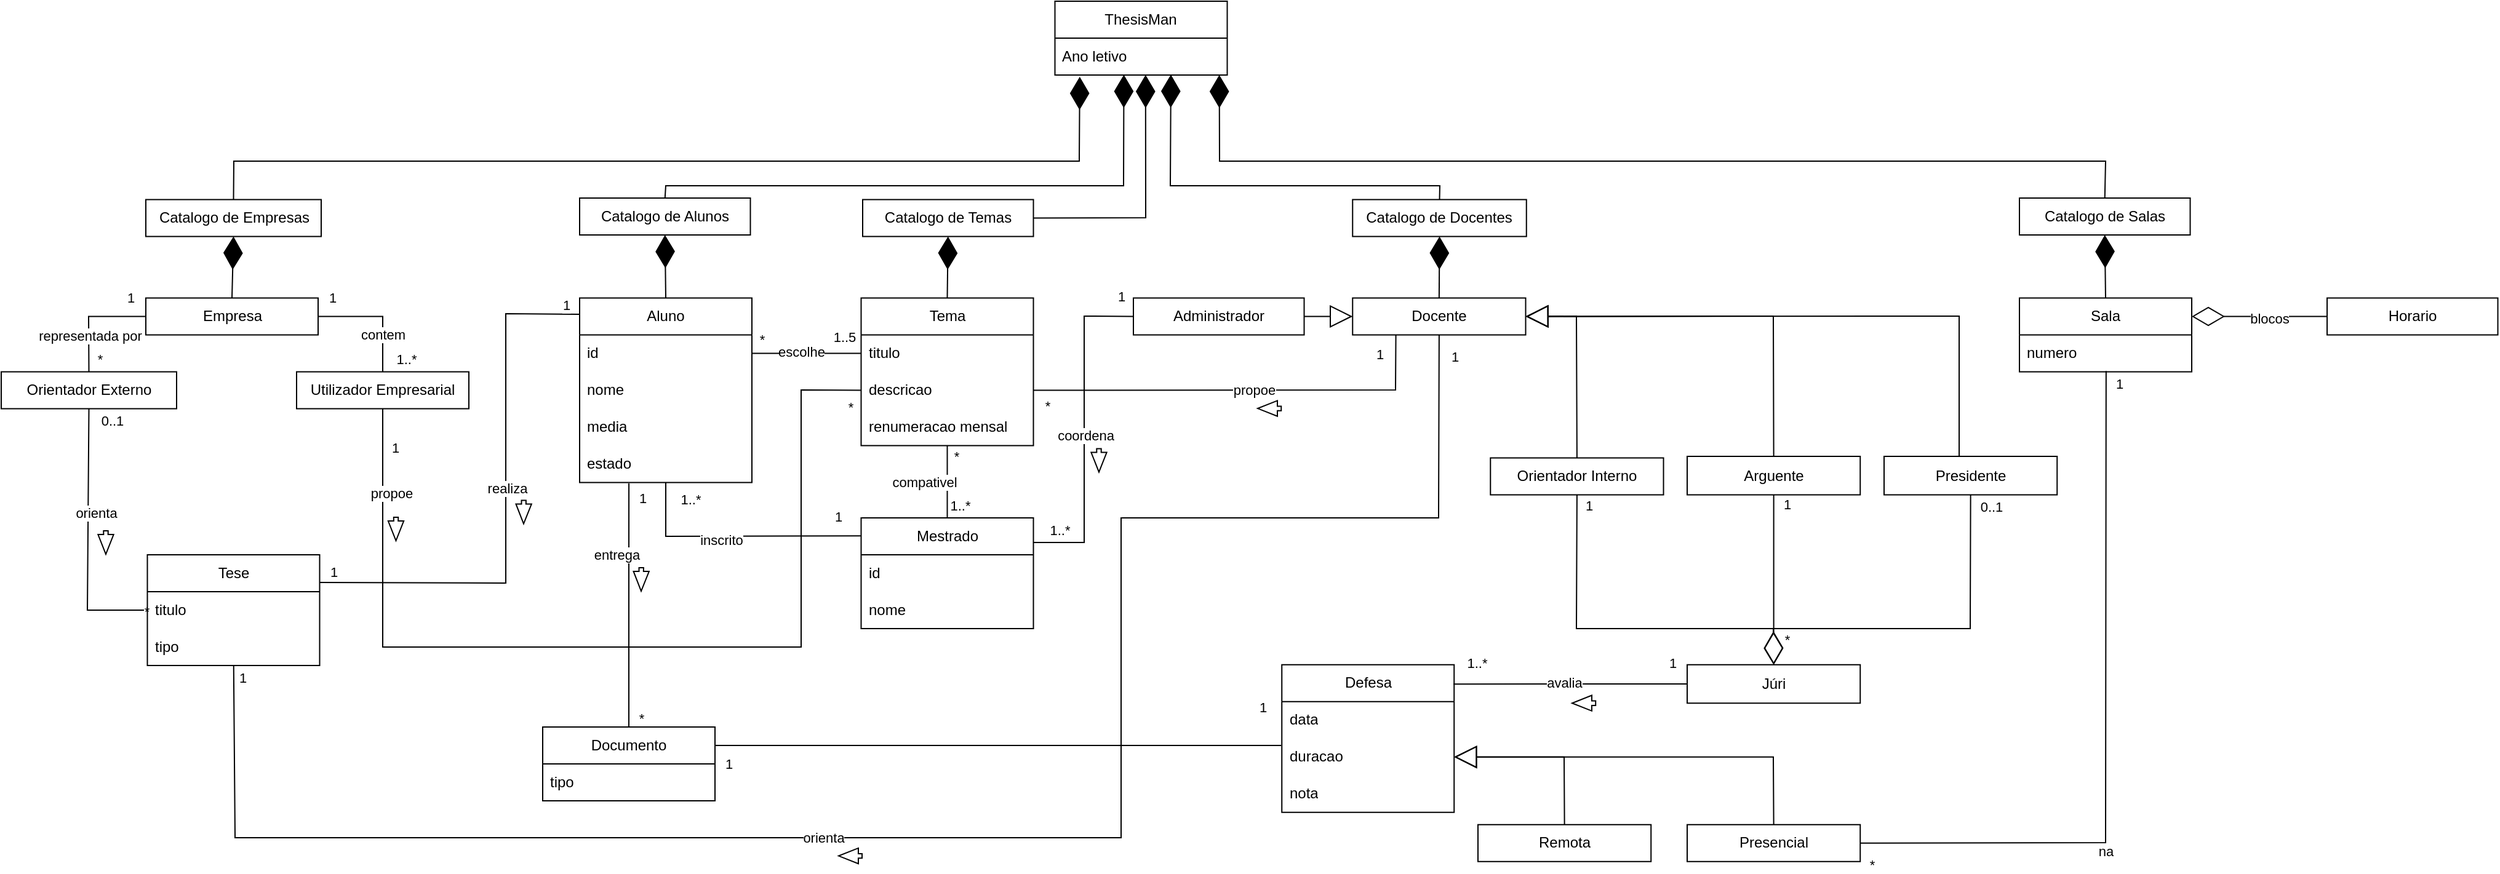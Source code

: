 <mxfile>
    <diagram name="Page-1" id="X4RA0sWJOlGw3QUm6S05">
        <mxGraphModel dx="2004" dy="2226" grid="1" gridSize="10" guides="1" tooltips="1" connect="1" arrows="1" fold="1" page="1" pageScale="1" pageWidth="850" pageHeight="1100" math="0" shadow="0">
            <root>
                <mxCell id="0"/>
                <mxCell id="1" parent="0"/>
                <mxCell id="aRIGUOi0fo8cgqzadP1p-1" value="ThesisMan" style="swimlane;fontStyle=0;childLayout=stackLayout;horizontal=1;startSize=30;horizontalStack=0;resizeParent=1;resizeParentMax=0;resizeLast=0;collapsible=1;marginBottom=0;whiteSpace=wrap;html=1;" parent="1" vertex="1">
                    <mxGeometry x="886.25" y="-1060" width="140" height="60" as="geometry"/>
                </mxCell>
                <mxCell id="aRIGUOi0fo8cgqzadP1p-2" value="Ano letivo" style="text;strokeColor=none;fillColor=none;align=left;verticalAlign=middle;spacingLeft=4;spacingRight=4;overflow=hidden;points=[[0,0.5],[1,0.5]];portConstraint=eastwest;rotatable=0;whiteSpace=wrap;html=1;" parent="aRIGUOi0fo8cgqzadP1p-1" vertex="1">
                    <mxGeometry y="30" width="140" height="30" as="geometry"/>
                </mxCell>
                <mxCell id="aRIGUOi0fo8cgqzadP1p-5" value="Administrador" style="rounded=0;whiteSpace=wrap;html=1;" parent="1" vertex="1">
                    <mxGeometry x="950" y="-818.75" width="138.75" height="30" as="geometry"/>
                </mxCell>
                <mxCell id="aRIGUOi0fo8cgqzadP1p-11" value="Catalogo de Docentes" style="rounded=0;whiteSpace=wrap;html=1;" parent="1" vertex="1">
                    <mxGeometry x="1128.13" y="-898.75" width="141.25" height="30" as="geometry"/>
                </mxCell>
                <mxCell id="aRIGUOi0fo8cgqzadP1p-12" value="Orientador Interno" style="rounded=0;whiteSpace=wrap;html=1;" parent="1" vertex="1">
                    <mxGeometry x="1240.14" y="-688.75" width="140.62" height="30" as="geometry"/>
                </mxCell>
                <mxCell id="aRIGUOi0fo8cgqzadP1p-13" value="Arguente" style="whiteSpace=wrap;html=1;" parent="1" vertex="1">
                    <mxGeometry x="1400" y="-690" width="140.62" height="31.25" as="geometry"/>
                </mxCell>
                <mxCell id="aRIGUOi0fo8cgqzadP1p-15" value="Catalogo de Empresas" style="whiteSpace=wrap;html=1;" parent="1" vertex="1">
                    <mxGeometry x="147.5" y="-898.75" width="142.5" height="30" as="geometry"/>
                </mxCell>
                <mxCell id="aRIGUOi0fo8cgqzadP1p-16" value="Docente" style="rounded=0;whiteSpace=wrap;html=1;" parent="1" vertex="1">
                    <mxGeometry x="1128.13" y="-818.75" width="140.62" height="30" as="geometry"/>
                </mxCell>
                <mxCell id="aRIGUOi0fo8cgqzadP1p-19" value="Empresa" style="whiteSpace=wrap;html=1;" parent="1" vertex="1">
                    <mxGeometry x="147.5" y="-818.75" width="140" height="30" as="geometry"/>
                </mxCell>
                <mxCell id="aRIGUOi0fo8cgqzadP1p-20" value="Orientador Externo" style="whiteSpace=wrap;html=1;" parent="1" vertex="1">
                    <mxGeometry x="30" y="-758.75" width="142.5" height="30" as="geometry"/>
                </mxCell>
                <mxCell id="aRIGUOi0fo8cgqzadP1p-21" value="Utilizador Empresarial" style="whiteSpace=wrap;html=1;" parent="1" vertex="1">
                    <mxGeometry x="270" y="-758.75" width="140" height="30" as="geometry"/>
                </mxCell>
                <mxCell id="aRIGUOi0fo8cgqzadP1p-22" value="Catalogo de Alunos" style="whiteSpace=wrap;html=1;" parent="1" vertex="1">
                    <mxGeometry x="500" y="-900" width="138.75" height="30" as="geometry"/>
                </mxCell>
                <mxCell id="aRIGUOi0fo8cgqzadP1p-24" value="Aluno" style="swimlane;fontStyle=0;childLayout=stackLayout;horizontal=1;startSize=30;horizontalStack=0;resizeParent=1;resizeParentMax=0;resizeLast=0;collapsible=1;marginBottom=0;whiteSpace=wrap;html=1;" parent="1" vertex="1">
                    <mxGeometry x="500" y="-818.75" width="140" height="150" as="geometry"/>
                </mxCell>
                <mxCell id="aRIGUOi0fo8cgqzadP1p-25" value="id" style="text;strokeColor=none;fillColor=none;align=left;verticalAlign=middle;spacingLeft=4;spacingRight=4;overflow=hidden;points=[[0,0.5],[1,0.5]];portConstraint=eastwest;rotatable=0;whiteSpace=wrap;html=1;" parent="aRIGUOi0fo8cgqzadP1p-24" vertex="1">
                    <mxGeometry y="30" width="140" height="30" as="geometry"/>
                </mxCell>
                <mxCell id="aRIGUOi0fo8cgqzadP1p-26" value="nome" style="text;strokeColor=none;fillColor=none;align=left;verticalAlign=middle;spacingLeft=4;spacingRight=4;overflow=hidden;points=[[0,0.5],[1,0.5]];portConstraint=eastwest;rotatable=0;whiteSpace=wrap;html=1;" parent="aRIGUOi0fo8cgqzadP1p-24" vertex="1">
                    <mxGeometry y="60" width="140" height="30" as="geometry"/>
                </mxCell>
                <mxCell id="aRIGUOi0fo8cgqzadP1p-27" value="media" style="text;strokeColor=none;fillColor=none;align=left;verticalAlign=middle;spacingLeft=4;spacingRight=4;overflow=hidden;points=[[0,0.5],[1,0.5]];portConstraint=eastwest;rotatable=0;whiteSpace=wrap;html=1;" parent="aRIGUOi0fo8cgqzadP1p-24" vertex="1">
                    <mxGeometry y="90" width="140" height="30" as="geometry"/>
                </mxCell>
                <mxCell id="aRIGUOi0fo8cgqzadP1p-29" value="estado" style="text;strokeColor=none;fillColor=none;align=left;verticalAlign=middle;spacingLeft=4;spacingRight=4;overflow=hidden;points=[[0,0.5],[1,0.5]];portConstraint=eastwest;rotatable=0;whiteSpace=wrap;html=1;" parent="aRIGUOi0fo8cgqzadP1p-24" vertex="1">
                    <mxGeometry y="120" width="140" height="30" as="geometry"/>
                </mxCell>
                <mxCell id="aRIGUOi0fo8cgqzadP1p-31" value="Tema" style="swimlane;fontStyle=0;childLayout=stackLayout;horizontal=1;startSize=30;horizontalStack=0;resizeParent=1;resizeParentMax=0;resizeLast=0;collapsible=1;marginBottom=0;whiteSpace=wrap;html=1;" parent="1" vertex="1">
                    <mxGeometry x="728.75" y="-818.75" width="140" height="120" as="geometry">
                        <mxRectangle x="1150" y="898" width="70" height="30" as="alternateBounds"/>
                    </mxGeometry>
                </mxCell>
                <mxCell id="aRIGUOi0fo8cgqzadP1p-32" value="titulo" style="text;strokeColor=none;fillColor=none;align=left;verticalAlign=middle;spacingLeft=4;spacingRight=4;overflow=hidden;points=[[0,0.5],[1,0.5]];portConstraint=eastwest;rotatable=0;whiteSpace=wrap;html=1;" parent="aRIGUOi0fo8cgqzadP1p-31" vertex="1">
                    <mxGeometry y="30" width="140" height="30" as="geometry"/>
                </mxCell>
                <mxCell id="aRIGUOi0fo8cgqzadP1p-33" value="descricao" style="text;strokeColor=none;fillColor=none;align=left;verticalAlign=middle;spacingLeft=4;spacingRight=4;overflow=hidden;points=[[0,0.5],[1,0.5]];portConstraint=eastwest;rotatable=0;whiteSpace=wrap;html=1;" parent="aRIGUOi0fo8cgqzadP1p-31" vertex="1">
                    <mxGeometry y="60" width="140" height="30" as="geometry"/>
                </mxCell>
                <mxCell id="aRIGUOi0fo8cgqzadP1p-35" value="renumeracao mensal" style="text;strokeColor=none;fillColor=none;align=left;verticalAlign=middle;spacingLeft=4;spacingRight=4;overflow=hidden;points=[[0,0.5],[1,0.5]];portConstraint=eastwest;rotatable=0;whiteSpace=wrap;html=1;" parent="aRIGUOi0fo8cgqzadP1p-31" vertex="1">
                    <mxGeometry y="90" width="140" height="30" as="geometry"/>
                </mxCell>
                <mxCell id="aRIGUOi0fo8cgqzadP1p-41" value="" style="endArrow=none;html=1;rounded=0;entryX=0.5;entryY=1;entryDx=0;entryDy=0;" parent="1" source="6" target="aRIGUOi0fo8cgqzadP1p-16" edge="1">
                    <mxGeometry width="50" height="50" relative="1" as="geometry">
                        <mxPoint x="280" y="-490" as="sourcePoint"/>
                        <mxPoint x="170" y="-730" as="targetPoint"/>
                        <Array as="points">
                            <mxPoint x="220" y="-380"/>
                            <mxPoint x="940" y="-380"/>
                            <mxPoint x="940" y="-640"/>
                            <mxPoint x="1198" y="-640"/>
                        </Array>
                    </mxGeometry>
                </mxCell>
                <mxCell id="5lh8dayub897Pbzogj64-68" value="1" style="edgeLabel;html=1;align=center;verticalAlign=middle;resizable=0;points=[];" parent="aRIGUOi0fo8cgqzadP1p-41" vertex="1" connectable="0">
                    <mxGeometry x="0.956" y="1" relative="1" as="geometry">
                        <mxPoint x="13" y="-16" as="offset"/>
                    </mxGeometry>
                </mxCell>
                <mxCell id="5lh8dayub897Pbzogj64-73" value="orienta" style="edgeLabel;html=1;align=center;verticalAlign=middle;resizable=0;points=[];rotation=0;" parent="aRIGUOi0fo8cgqzadP1p-41" vertex="1" connectable="0">
                    <mxGeometry x="-0.533" relative="1" as="geometry">
                        <mxPoint x="261" as="offset"/>
                    </mxGeometry>
                </mxCell>
                <mxCell id="B5CHCaaCQlfIXyKQ65vj-32" value="1" style="edgeLabel;html=1;align=center;verticalAlign=middle;resizable=0;points=[];" parent="aRIGUOi0fo8cgqzadP1p-41" vertex="1" connectable="0">
                    <mxGeometry x="-0.965" y="2" relative="1" as="geometry">
                        <mxPoint x="5" y="-17" as="offset"/>
                    </mxGeometry>
                </mxCell>
                <mxCell id="aRIGUOi0fo8cgqzadP1p-54" value="" style="endArrow=none;html=1;rounded=0;exitX=0.5;exitY=0;exitDx=0;exitDy=0;entryX=0;entryY=0.5;entryDx=0;entryDy=0;" parent="1" source="aRIGUOi0fo8cgqzadP1p-20" target="aRIGUOi0fo8cgqzadP1p-19" edge="1">
                    <mxGeometry width="50" height="50" relative="1" as="geometry">
                        <mxPoint x="90" y="-768.75" as="sourcePoint"/>
                        <mxPoint x="140" y="-818.75" as="targetPoint"/>
                        <Array as="points">
                            <mxPoint x="101" y="-803.75"/>
                        </Array>
                    </mxGeometry>
                </mxCell>
                <mxCell id="5lh8dayub897Pbzogj64-80" value="representada por" style="edgeLabel;html=1;align=center;verticalAlign=middle;resizable=0;points=[];" parent="aRIGUOi0fo8cgqzadP1p-54" vertex="1" connectable="0">
                    <mxGeometry x="-0.354" y="-1" relative="1" as="geometry">
                        <mxPoint as="offset"/>
                    </mxGeometry>
                </mxCell>
                <mxCell id="5lh8dayub897Pbzogj64-81" value="1" style="edgeLabel;html=1;align=center;verticalAlign=middle;resizable=0;points=[];" parent="aRIGUOi0fo8cgqzadP1p-54" vertex="1" connectable="0">
                    <mxGeometry x="0.721" y="2" relative="1" as="geometry">
                        <mxPoint y="-14" as="offset"/>
                    </mxGeometry>
                </mxCell>
                <mxCell id="5lh8dayub897Pbzogj64-82" value="*" style="edgeLabel;html=1;align=center;verticalAlign=middle;resizable=0;points=[];" parent="aRIGUOi0fo8cgqzadP1p-54" vertex="1" connectable="0">
                    <mxGeometry x="-0.753" y="-1" relative="1" as="geometry">
                        <mxPoint x="8" y="1" as="offset"/>
                    </mxGeometry>
                </mxCell>
                <mxCell id="aRIGUOi0fo8cgqzadP1p-55" value="" style="endArrow=none;html=1;rounded=0;exitX=0.5;exitY=0;exitDx=0;exitDy=0;entryX=1;entryY=0.5;entryDx=0;entryDy=0;" parent="1" source="aRIGUOi0fo8cgqzadP1p-21" target="aRIGUOi0fo8cgqzadP1p-19" edge="1">
                    <mxGeometry width="50" height="50" relative="1" as="geometry">
                        <mxPoint x="320" y="-778.75" as="sourcePoint"/>
                        <mxPoint x="370" y="-828.75" as="targetPoint"/>
                        <Array as="points">
                            <mxPoint x="340" y="-803.75"/>
                        </Array>
                    </mxGeometry>
                </mxCell>
                <mxCell id="B5CHCaaCQlfIXyKQ65vj-8" value="contem" style="edgeLabel;html=1;align=center;verticalAlign=middle;resizable=0;points=[];" parent="aRIGUOi0fo8cgqzadP1p-55" vertex="1" connectable="0">
                    <mxGeometry x="-0.376" relative="1" as="geometry">
                        <mxPoint as="offset"/>
                    </mxGeometry>
                </mxCell>
                <mxCell id="B5CHCaaCQlfIXyKQ65vj-9" value="1" style="edgeLabel;html=1;align=center;verticalAlign=middle;resizable=0;points=[];" parent="aRIGUOi0fo8cgqzadP1p-55" vertex="1" connectable="0">
                    <mxGeometry x="0.769" y="-1" relative="1" as="geometry">
                        <mxPoint y="-15" as="offset"/>
                    </mxGeometry>
                </mxCell>
                <mxCell id="B5CHCaaCQlfIXyKQ65vj-10" value="1..*" style="edgeLabel;html=1;align=center;verticalAlign=middle;resizable=0;points=[];" parent="aRIGUOi0fo8cgqzadP1p-55" vertex="1" connectable="0">
                    <mxGeometry x="-0.815" y="-2" relative="1" as="geometry">
                        <mxPoint x="17" y="-2" as="offset"/>
                    </mxGeometry>
                </mxCell>
                <mxCell id="aRIGUOi0fo8cgqzadP1p-60" value="" style="endArrow=none;html=1;rounded=0;entryX=0.5;entryY=1;entryDx=0;entryDy=0;" parent="1" source="B5CHCaaCQlfIXyKQ65vj-1" target="aRIGUOi0fo8cgqzadP1p-20" edge="1">
                    <mxGeometry width="50" height="50" relative="1" as="geometry">
                        <mxPoint x="-110" y="-510" as="sourcePoint"/>
                        <mxPoint x="-60" y="-560" as="targetPoint"/>
                        <Array as="points">
                            <mxPoint x="100" y="-565"/>
                        </Array>
                    </mxGeometry>
                </mxCell>
                <mxCell id="5lh8dayub897Pbzogj64-77" value="orienta" style="edgeLabel;html=1;align=center;verticalAlign=middle;resizable=0;points=[];rotation=0;" parent="aRIGUOi0fo8cgqzadP1p-60" vertex="1" connectable="0">
                    <mxGeometry x="0.193" y="-1" relative="1" as="geometry">
                        <mxPoint x="5" y="-1" as="offset"/>
                    </mxGeometry>
                </mxCell>
                <mxCell id="5lh8dayub897Pbzogj64-78" value="0..1" style="edgeLabel;html=1;align=center;verticalAlign=middle;resizable=0;points=[];" parent="aRIGUOi0fo8cgqzadP1p-60" vertex="1" connectable="0">
                    <mxGeometry x="0.873" relative="1" as="geometry">
                        <mxPoint x="19" y="-4" as="offset"/>
                    </mxGeometry>
                </mxCell>
                <mxCell id="5lh8dayub897Pbzogj64-79" value="*" style="edgeLabel;html=1;align=center;verticalAlign=middle;resizable=0;points=[];" parent="aRIGUOi0fo8cgqzadP1p-60" vertex="1" connectable="0">
                    <mxGeometry x="-0.909" y="-3" relative="1" as="geometry">
                        <mxPoint x="8" y="4" as="offset"/>
                    </mxGeometry>
                </mxCell>
                <mxCell id="aRIGUOi0fo8cgqzadP1p-62" value="" style="endArrow=none;html=1;rounded=0;exitX=0.5;exitY=0;exitDx=0;exitDy=0;entryX=0.286;entryY=1.021;entryDx=0;entryDy=0;entryPerimeter=0;" parent="1" source="7wL3Tkxk8Tr9FlqyIH4k-1" target="aRIGUOi0fo8cgqzadP1p-29" edge="1">
                    <mxGeometry width="50" height="50" relative="1" as="geometry">
                        <mxPoint x="489.38" y="-462.5" as="sourcePoint"/>
                        <mxPoint x="300" y="-650" as="targetPoint"/>
                        <Array as="points">
                            <mxPoint x="540" y="-600"/>
                        </Array>
                    </mxGeometry>
                </mxCell>
                <mxCell id="5lh8dayub897Pbzogj64-74" value="entrega" style="edgeLabel;html=1;align=center;verticalAlign=middle;resizable=0;points=[];rotation=0;" parent="aRIGUOi0fo8cgqzadP1p-62" vertex="1" connectable="0">
                    <mxGeometry x="-0.247" y="-1" relative="1" as="geometry">
                        <mxPoint x="-11" y="-66" as="offset"/>
                    </mxGeometry>
                </mxCell>
                <mxCell id="5lh8dayub897Pbzogj64-75" value="1" style="edgeLabel;html=1;align=center;verticalAlign=middle;resizable=0;points=[];" parent="aRIGUOi0fo8cgqzadP1p-62" vertex="1" connectable="0">
                    <mxGeometry x="0.943" y="1" relative="1" as="geometry">
                        <mxPoint x="12" y="6" as="offset"/>
                    </mxGeometry>
                </mxCell>
                <mxCell id="5lh8dayub897Pbzogj64-76" value="*" style="edgeLabel;html=1;align=center;verticalAlign=middle;resizable=0;points=[];" parent="aRIGUOi0fo8cgqzadP1p-62" vertex="1" connectable="0">
                    <mxGeometry x="-0.933" relative="1" as="geometry">
                        <mxPoint x="10" y="-1" as="offset"/>
                    </mxGeometry>
                </mxCell>
                <mxCell id="wX2YtLCmFYZKP23IaHDT-2" value="" style="endArrow=none;html=1;rounded=0;entryX=0.25;entryY=1;entryDx=0;entryDy=0;exitX=1;exitY=0.5;exitDx=0;exitDy=0;" parent="1" source="aRIGUOi0fo8cgqzadP1p-33" target="aRIGUOi0fo8cgqzadP1p-16" edge="1">
                    <mxGeometry width="50" height="50" relative="1" as="geometry">
                        <mxPoint x="560" y="-650" as="sourcePoint"/>
                        <mxPoint x="30" y="-810" as="targetPoint"/>
                        <Array as="points">
                            <mxPoint x="1163" y="-744"/>
                        </Array>
                    </mxGeometry>
                </mxCell>
                <mxCell id="5lh8dayub897Pbzogj64-69" value="1" style="edgeLabel;html=1;align=center;verticalAlign=middle;resizable=0;points=[];" parent="wX2YtLCmFYZKP23IaHDT-2" vertex="1" connectable="0">
                    <mxGeometry x="0.776" y="-3" relative="1" as="geometry">
                        <mxPoint x="-16" y="-23" as="offset"/>
                    </mxGeometry>
                </mxCell>
                <mxCell id="5lh8dayub897Pbzogj64-70" value="*" style="edgeLabel;html=1;align=center;verticalAlign=middle;resizable=0;points=[];" parent="wX2YtLCmFYZKP23IaHDT-2" vertex="1" connectable="0">
                    <mxGeometry x="-0.762" y="-2" relative="1" as="geometry">
                        <mxPoint x="-30" y="11" as="offset"/>
                    </mxGeometry>
                </mxCell>
                <mxCell id="5lh8dayub897Pbzogj64-71" value="propoe" style="edgeLabel;html=1;align=center;verticalAlign=middle;resizable=0;points=[];rotation=0;" parent="wX2YtLCmFYZKP23IaHDT-2" vertex="1" connectable="0">
                    <mxGeometry x="0.061" y="2" relative="1" as="geometry">
                        <mxPoint x="-1" y="2" as="offset"/>
                    </mxGeometry>
                </mxCell>
                <mxCell id="wX2YtLCmFYZKP23IaHDT-3" value="" style="endArrow=none;html=1;rounded=0;entryX=0;entryY=0.5;entryDx=0;entryDy=0;exitX=1;exitY=0.5;exitDx=0;exitDy=0;" parent="1" source="aRIGUOi0fo8cgqzadP1p-25" target="aRIGUOi0fo8cgqzadP1p-32" edge="1">
                    <mxGeometry width="50" height="50" relative="1" as="geometry">
                        <mxPoint x="200" y="-480" as="sourcePoint"/>
                        <mxPoint x="-40" y="-530" as="targetPoint"/>
                        <Array as="points"/>
                    </mxGeometry>
                </mxCell>
                <mxCell id="5lh8dayub897Pbzogj64-92" value="escolhe" style="edgeLabel;html=1;align=center;verticalAlign=middle;resizable=0;points=[];" parent="wX2YtLCmFYZKP23IaHDT-3" vertex="1" connectable="0">
                    <mxGeometry x="-0.119" relative="1" as="geometry">
                        <mxPoint x="1" y="-2" as="offset"/>
                    </mxGeometry>
                </mxCell>
                <mxCell id="5lh8dayub897Pbzogj64-93" value="*" style="edgeLabel;html=1;align=center;verticalAlign=middle;resizable=0;points=[];" parent="wX2YtLCmFYZKP23IaHDT-3" vertex="1" connectable="0">
                    <mxGeometry x="-0.916" y="1" relative="1" as="geometry">
                        <mxPoint x="4" y="-11" as="offset"/>
                    </mxGeometry>
                </mxCell>
                <mxCell id="5lh8dayub897Pbzogj64-94" value="1..5" style="edgeLabel;html=1;align=center;verticalAlign=middle;resizable=0;points=[];" parent="wX2YtLCmFYZKP23IaHDT-3" vertex="1" connectable="0">
                    <mxGeometry x="0.841" y="1" relative="1" as="geometry">
                        <mxPoint x="-7" y="-13" as="offset"/>
                    </mxGeometry>
                </mxCell>
                <mxCell id="wX2YtLCmFYZKP23IaHDT-4" value="Catalogo de Salas" style="whiteSpace=wrap;html=1;" parent="1" vertex="1">
                    <mxGeometry x="1670" y="-900" width="138.75" height="30" as="geometry"/>
                </mxCell>
                <mxCell id="wX2YtLCmFYZKP23IaHDT-5" value="Sala" style="swimlane;fontStyle=0;childLayout=stackLayout;horizontal=1;startSize=30;horizontalStack=0;resizeParent=1;resizeParentMax=0;resizeLast=0;collapsible=1;marginBottom=0;whiteSpace=wrap;html=1;" parent="1" vertex="1">
                    <mxGeometry x="1670" y="-818.75" width="140" height="60" as="geometry"/>
                </mxCell>
                <mxCell id="wX2YtLCmFYZKP23IaHDT-7" value="numero" style="text;strokeColor=none;fillColor=none;align=left;verticalAlign=middle;spacingLeft=4;spacingRight=4;overflow=hidden;points=[[0,0.5],[1,0.5]];portConstraint=eastwest;rotatable=0;whiteSpace=wrap;html=1;" parent="wX2YtLCmFYZKP23IaHDT-5" vertex="1">
                    <mxGeometry y="30" width="140" height="30" as="geometry"/>
                </mxCell>
                <mxCell id="5lh8dayub897Pbzogj64-58" value="" style="endArrow=diamondThin;endFill=1;endSize=24;html=1;rounded=0;entryX=0.673;entryY=0.989;entryDx=0;entryDy=0;entryPerimeter=0;exitX=0.5;exitY=0;exitDx=0;exitDy=0;" parent="1" source="aRIGUOi0fo8cgqzadP1p-11" target="aRIGUOi0fo8cgqzadP1p-2" edge="1">
                    <mxGeometry width="160" relative="1" as="geometry">
                        <mxPoint x="670" y="-940" as="sourcePoint"/>
                        <mxPoint x="830" y="-940" as="targetPoint"/>
                        <Array as="points">
                            <mxPoint x="1199" y="-910"/>
                            <mxPoint x="980" y="-910"/>
                        </Array>
                    </mxGeometry>
                </mxCell>
                <mxCell id="5lh8dayub897Pbzogj64-60" value="" style="endArrow=diamondThin;endFill=1;endSize=24;html=1;rounded=0;entryX=0.4;entryY=0.993;entryDx=0;entryDy=0;entryPerimeter=0;exitX=0.5;exitY=0;exitDx=0;exitDy=0;" parent="1" source="aRIGUOi0fo8cgqzadP1p-22" target="aRIGUOi0fo8cgqzadP1p-2" edge="1">
                    <mxGeometry width="160" relative="1" as="geometry">
                        <mxPoint x="1160" y="-910" as="sourcePoint"/>
                        <mxPoint x="960" y="-1000" as="targetPoint"/>
                        <Array as="points">
                            <mxPoint x="570" y="-910"/>
                            <mxPoint x="942" y="-910"/>
                        </Array>
                    </mxGeometry>
                </mxCell>
                <mxCell id="5lh8dayub897Pbzogj64-61" value="" style="endArrow=diamondThin;endFill=1;endSize=24;html=1;rounded=0;exitX=0.5;exitY=0;exitDx=0;exitDy=0;entryX=0.954;entryY=0.995;entryDx=0;entryDy=0;entryPerimeter=0;" parent="1" source="wX2YtLCmFYZKP23IaHDT-4" target="aRIGUOi0fo8cgqzadP1p-2" edge="1">
                    <mxGeometry width="160" relative="1" as="geometry">
                        <mxPoint x="1070" y="-380" as="sourcePoint"/>
                        <mxPoint x="1230" y="-380" as="targetPoint"/>
                        <Array as="points">
                            <mxPoint x="1740" y="-930"/>
                            <mxPoint x="1020" y="-930"/>
                        </Array>
                    </mxGeometry>
                </mxCell>
                <mxCell id="5lh8dayub897Pbzogj64-65" value="" style="endArrow=block;endSize=16;endFill=0;html=1;rounded=0;entryX=1;entryY=0.5;entryDx=0;entryDy=0;exitX=0.5;exitY=0;exitDx=0;exitDy=0;" parent="1" source="aRIGUOi0fo8cgqzadP1p-12" target="aRIGUOi0fo8cgqzadP1p-16" edge="1">
                    <mxGeometry width="160" relative="1" as="geometry">
                        <mxPoint x="679.37" y="-1008.75" as="sourcePoint"/>
                        <mxPoint x="798.37" y="-1048.75" as="targetPoint"/>
                        <Array as="points">
                            <mxPoint x="1310" y="-804"/>
                        </Array>
                    </mxGeometry>
                </mxCell>
                <mxCell id="5lh8dayub897Pbzogj64-66" value="" style="endArrow=block;endSize=16;endFill=0;html=1;rounded=0;exitX=0.5;exitY=0;exitDx=0;exitDy=0;entryX=1;entryY=0.5;entryDx=0;entryDy=0;" parent="1" source="aRIGUOi0fo8cgqzadP1p-13" target="aRIGUOi0fo8cgqzadP1p-16" edge="1">
                    <mxGeometry width="160" relative="1" as="geometry">
                        <mxPoint x="1308.75" y="-827.5" as="sourcePoint"/>
                        <mxPoint x="1270" y="-810" as="targetPoint"/>
                        <Array as="points">
                            <mxPoint x="1470" y="-804"/>
                        </Array>
                    </mxGeometry>
                </mxCell>
                <mxCell id="5lh8dayub897Pbzogj64-67" value="" style="endArrow=block;endSize=16;endFill=0;html=1;rounded=0;exitX=1;exitY=0.5;exitDx=0;exitDy=0;entryX=0;entryY=0.5;entryDx=0;entryDy=0;" parent="1" source="aRIGUOi0fo8cgqzadP1p-5" target="aRIGUOi0fo8cgqzadP1p-16" edge="1">
                    <mxGeometry width="160" relative="1" as="geometry">
                        <mxPoint x="812.51" y="-1028.75" as="sourcePoint"/>
                        <mxPoint x="918.75" y="-1048.75" as="targetPoint"/>
                        <Array as="points"/>
                    </mxGeometry>
                </mxCell>
                <mxCell id="5lh8dayub897Pbzogj64-83" value="" style="endArrow=none;html=1;rounded=0;entryX=0.5;entryY=1;entryDx=0;entryDy=0;exitX=0;exitY=0.5;exitDx=0;exitDy=0;" parent="1" source="aRIGUOi0fo8cgqzadP1p-33" target="aRIGUOi0fo8cgqzadP1p-21" edge="1">
                    <mxGeometry width="50" height="50" relative="1" as="geometry">
                        <mxPoint x="310" y="-530" as="sourcePoint"/>
                        <mxPoint x="360" y="-580" as="targetPoint"/>
                        <Array as="points">
                            <mxPoint x="680" y="-744"/>
                            <mxPoint x="680" y="-535"/>
                            <mxPoint x="340" y="-535"/>
                        </Array>
                    </mxGeometry>
                </mxCell>
                <mxCell id="5lh8dayub897Pbzogj64-84" value="propoe" style="edgeLabel;html=1;align=center;verticalAlign=middle;resizable=0;points=[];rotation=0;" parent="5lh8dayub897Pbzogj64-83" vertex="1" connectable="0">
                    <mxGeometry x="0.501" y="3" relative="1" as="geometry">
                        <mxPoint x="3" y="-128" as="offset"/>
                    </mxGeometry>
                </mxCell>
                <mxCell id="5lh8dayub897Pbzogj64-85" value="1" style="edgeLabel;html=1;align=center;verticalAlign=middle;resizable=0;points=[];" parent="5lh8dayub897Pbzogj64-83" vertex="1" connectable="0">
                    <mxGeometry x="0.865" y="-4" relative="1" as="geometry">
                        <mxPoint x="6" y="-22" as="offset"/>
                    </mxGeometry>
                </mxCell>
                <mxCell id="5lh8dayub897Pbzogj64-86" value="*" style="edgeLabel;html=1;align=center;verticalAlign=middle;resizable=0;points=[];" parent="5lh8dayub897Pbzogj64-83" vertex="1" connectable="0">
                    <mxGeometry x="-0.834" y="-2" relative="1" as="geometry">
                        <mxPoint x="42" y="-3" as="offset"/>
                    </mxGeometry>
                </mxCell>
                <mxCell id="5lh8dayub897Pbzogj64-87" value="" style="endArrow=diamondThin;endFill=1;endSize=24;html=1;rounded=0;exitX=0.5;exitY=0;exitDx=0;exitDy=0;entryX=0.144;entryY=1.046;entryDx=0;entryDy=0;entryPerimeter=0;" parent="1" source="aRIGUOi0fo8cgqzadP1p-15" target="aRIGUOi0fo8cgqzadP1p-2" edge="1">
                    <mxGeometry width="160" relative="1" as="geometry">
                        <mxPoint x="270" y="-1029" as="sourcePoint"/>
                        <mxPoint x="860" y="-1090" as="targetPoint"/>
                        <Array as="points">
                            <mxPoint x="219" y="-930"/>
                            <mxPoint x="906" y="-930"/>
                        </Array>
                    </mxGeometry>
                </mxCell>
                <mxCell id="5lh8dayub897Pbzogj64-88" value="" style="endArrow=diamondThin;endFill=1;endSize=24;html=1;rounded=0;entryX=0.5;entryY=1;entryDx=0;entryDy=0;exitX=0.5;exitY=0;exitDx=0;exitDy=0;" parent="1" source="wX2YtLCmFYZKP23IaHDT-5" target="wX2YtLCmFYZKP23IaHDT-4" edge="1">
                    <mxGeometry width="160" relative="1" as="geometry">
                        <mxPoint x="1450" y="-520" as="sourcePoint"/>
                        <mxPoint x="1610" y="-520" as="targetPoint"/>
                    </mxGeometry>
                </mxCell>
                <mxCell id="5lh8dayub897Pbzogj64-89" value="" style="endArrow=diamondThin;endFill=1;endSize=24;html=1;rounded=0;entryX=0.5;entryY=1;entryDx=0;entryDy=0;exitX=0.5;exitY=0;exitDx=0;exitDy=0;" parent="1" source="aRIGUOi0fo8cgqzadP1p-24" target="aRIGUOi0fo8cgqzadP1p-22" edge="1">
                    <mxGeometry width="160" relative="1" as="geometry">
                        <mxPoint x="788.75" y="-830" as="sourcePoint"/>
                        <mxPoint x="789.75" y="-880" as="targetPoint"/>
                    </mxGeometry>
                </mxCell>
                <mxCell id="5lh8dayub897Pbzogj64-90" value="" style="endArrow=diamondThin;endFill=1;endSize=24;html=1;rounded=0;entryX=0.5;entryY=1;entryDx=0;entryDy=0;exitX=0.5;exitY=0;exitDx=0;exitDy=0;" parent="1" source="aRIGUOi0fo8cgqzadP1p-16" target="aRIGUOi0fo8cgqzadP1p-11" edge="1">
                    <mxGeometry width="160" relative="1" as="geometry">
                        <mxPoint x="1390.31" y="-830" as="sourcePoint"/>
                        <mxPoint x="1391.31" y="-880" as="targetPoint"/>
                    </mxGeometry>
                </mxCell>
                <mxCell id="5lh8dayub897Pbzogj64-91" value="" style="endArrow=diamondThin;endFill=1;endSize=24;html=1;rounded=0;exitX=0.5;exitY=0;exitDx=0;exitDy=0;entryX=0.5;entryY=1;entryDx=0;entryDy=0;" parent="1" source="aRIGUOi0fo8cgqzadP1p-19" target="aRIGUOi0fo8cgqzadP1p-15" edge="1">
                    <mxGeometry width="160" relative="1" as="geometry">
                        <mxPoint x="480" y="-880" as="sourcePoint"/>
                        <mxPoint x="480" y="-930" as="targetPoint"/>
                    </mxGeometry>
                </mxCell>
                <mxCell id="B5CHCaaCQlfIXyKQ65vj-1" value="Tese" style="swimlane;fontStyle=0;childLayout=stackLayout;horizontal=1;startSize=30;horizontalStack=0;resizeParent=1;resizeParentMax=0;resizeLast=0;collapsible=1;marginBottom=0;whiteSpace=wrap;html=1;" parent="1" vertex="1">
                    <mxGeometry x="148.75" y="-610" width="140" height="90" as="geometry"/>
                </mxCell>
                <mxCell id="B5CHCaaCQlfIXyKQ65vj-2" value="titulo" style="text;strokeColor=none;fillColor=none;align=left;verticalAlign=middle;spacingLeft=4;spacingRight=4;overflow=hidden;points=[[0,0.5],[1,0.5]];portConstraint=eastwest;rotatable=0;whiteSpace=wrap;html=1;" parent="B5CHCaaCQlfIXyKQ65vj-1" vertex="1">
                    <mxGeometry y="30" width="140" height="30" as="geometry"/>
                </mxCell>
                <mxCell id="6" value="tipo" style="text;strokeColor=none;fillColor=none;align=left;verticalAlign=middle;spacingLeft=4;spacingRight=4;overflow=hidden;points=[[0,0.5],[1,0.5]];portConstraint=eastwest;rotatable=0;whiteSpace=wrap;html=1;" vertex="1" parent="B5CHCaaCQlfIXyKQ65vj-1">
                    <mxGeometry y="60" width="140" height="30" as="geometry"/>
                </mxCell>
                <mxCell id="B5CHCaaCQlfIXyKQ65vj-5" value="Mestrado" style="swimlane;fontStyle=0;childLayout=stackLayout;horizontal=1;startSize=30;horizontalStack=0;resizeParent=1;resizeParentMax=0;resizeLast=0;collapsible=1;marginBottom=0;whiteSpace=wrap;html=1;" parent="1" vertex="1">
                    <mxGeometry x="728.75" y="-640" width="140" height="90" as="geometry"/>
                </mxCell>
                <mxCell id="B5CHCaaCQlfIXyKQ65vj-7" value="id" style="text;strokeColor=none;fillColor=none;align=left;verticalAlign=middle;spacingLeft=4;spacingRight=4;overflow=hidden;points=[[0,0.5],[1,0.5]];portConstraint=eastwest;rotatable=0;whiteSpace=wrap;html=1;" parent="B5CHCaaCQlfIXyKQ65vj-5" vertex="1">
                    <mxGeometry y="30" width="140" height="30" as="geometry"/>
                </mxCell>
                <mxCell id="B5CHCaaCQlfIXyKQ65vj-6" value="nome" style="text;strokeColor=none;fillColor=none;align=left;verticalAlign=middle;spacingLeft=4;spacingRight=4;overflow=hidden;points=[[0,0.5],[1,0.5]];portConstraint=eastwest;rotatable=0;whiteSpace=wrap;html=1;" parent="B5CHCaaCQlfIXyKQ65vj-5" vertex="1">
                    <mxGeometry y="60" width="140" height="30" as="geometry"/>
                </mxCell>
                <mxCell id="B5CHCaaCQlfIXyKQ65vj-12" value="" style="endArrow=none;html=1;rounded=0;entryX=0;entryY=0.5;entryDx=0;entryDy=0;exitX=0.998;exitY=0.222;exitDx=0;exitDy=0;exitPerimeter=0;" parent="1" source="B5CHCaaCQlfIXyKQ65vj-5" target="aRIGUOi0fo8cgqzadP1p-5" edge="1">
                    <mxGeometry width="50" height="50" relative="1" as="geometry">
                        <mxPoint x="870" y="-620" as="sourcePoint"/>
                        <mxPoint x="960" y="-780" as="targetPoint"/>
                        <Array as="points">
                            <mxPoint x="910" y="-620"/>
                            <mxPoint x="910" y="-804"/>
                        </Array>
                    </mxGeometry>
                </mxCell>
                <mxCell id="B5CHCaaCQlfIXyKQ65vj-13" value="coordena" style="edgeLabel;html=1;align=center;verticalAlign=middle;resizable=0;points=[];rotation=0;" parent="B5CHCaaCQlfIXyKQ65vj-12" vertex="1" connectable="0">
                    <mxGeometry x="-0.021" relative="1" as="geometry">
                        <mxPoint x="1" y="1" as="offset"/>
                    </mxGeometry>
                </mxCell>
                <mxCell id="B5CHCaaCQlfIXyKQ65vj-14" value="1" style="edgeLabel;html=1;align=center;verticalAlign=middle;resizable=0;points=[];" parent="B5CHCaaCQlfIXyKQ65vj-12" vertex="1" connectable="0">
                    <mxGeometry x="0.658" y="-1" relative="1" as="geometry">
                        <mxPoint x="29" y="-22" as="offset"/>
                    </mxGeometry>
                </mxCell>
                <mxCell id="B5CHCaaCQlfIXyKQ65vj-15" value="1..*" style="edgeLabel;html=1;align=center;verticalAlign=middle;resizable=0;points=[];" parent="B5CHCaaCQlfIXyKQ65vj-12" vertex="1" connectable="0">
                    <mxGeometry x="-0.507" relative="1" as="geometry">
                        <mxPoint x="-20" y="14" as="offset"/>
                    </mxGeometry>
                </mxCell>
                <mxCell id="B5CHCaaCQlfIXyKQ65vj-16" value="" style="endArrow=none;html=1;rounded=0;entryX=0;entryY=0.163;entryDx=0;entryDy=0;entryPerimeter=0;" parent="1" source="aRIGUOi0fo8cgqzadP1p-29" target="B5CHCaaCQlfIXyKQ65vj-5" edge="1">
                    <mxGeometry width="50" height="50" relative="1" as="geometry">
                        <mxPoint x="740" y="-650" as="sourcePoint"/>
                        <mxPoint x="790" y="-700" as="targetPoint"/>
                        <Array as="points">
                            <mxPoint x="570" y="-625"/>
                        </Array>
                    </mxGeometry>
                </mxCell>
                <mxCell id="B5CHCaaCQlfIXyKQ65vj-17" value="inscrito" style="edgeLabel;html=1;align=center;verticalAlign=middle;resizable=0;points=[];" parent="B5CHCaaCQlfIXyKQ65vj-16" vertex="1" connectable="0">
                    <mxGeometry x="-0.207" y="-3" relative="1" as="geometry">
                        <mxPoint x="8" as="offset"/>
                    </mxGeometry>
                </mxCell>
                <mxCell id="1C-hyIPPHsQ7teghxm5G-13" value="1..*" style="edgeLabel;html=1;align=center;verticalAlign=middle;resizable=0;points=[];" parent="B5CHCaaCQlfIXyKQ65vj-16" vertex="1" connectable="0">
                    <mxGeometry x="-0.716" relative="1" as="geometry">
                        <mxPoint x="20" y="-16" as="offset"/>
                    </mxGeometry>
                </mxCell>
                <mxCell id="1C-hyIPPHsQ7teghxm5G-14" value="1" style="edgeLabel;html=1;align=center;verticalAlign=middle;resizable=0;points=[];" parent="B5CHCaaCQlfIXyKQ65vj-16" vertex="1" connectable="0">
                    <mxGeometry x="0.812" y="-1" relative="1" as="geometry">
                        <mxPoint y="-17" as="offset"/>
                    </mxGeometry>
                </mxCell>
                <mxCell id="B5CHCaaCQlfIXyKQ65vj-18" value="" style="endArrow=none;html=1;rounded=0;exitX=1;exitY=0.25;exitDx=0;exitDy=0;entryX=0.003;entryY=0.088;entryDx=0;entryDy=0;entryPerimeter=0;" parent="1" source="B5CHCaaCQlfIXyKQ65vj-1" target="aRIGUOi0fo8cgqzadP1p-24" edge="1">
                    <mxGeometry width="50" height="50" relative="1" as="geometry">
                        <mxPoint x="370" y="-590" as="sourcePoint"/>
                        <mxPoint x="420" y="-640" as="targetPoint"/>
                        <Array as="points">
                            <mxPoint x="440" y="-587"/>
                            <mxPoint x="440" y="-806"/>
                        </Array>
                    </mxGeometry>
                </mxCell>
                <mxCell id="B5CHCaaCQlfIXyKQ65vj-19" value="realiza" style="edgeLabel;html=1;align=center;verticalAlign=middle;resizable=0;points=[];rotation=0;" parent="B5CHCaaCQlfIXyKQ65vj-18" vertex="1" connectable="0">
                    <mxGeometry x="0.052" y="-1" relative="1" as="geometry">
                        <mxPoint y="-2" as="offset"/>
                    </mxGeometry>
                </mxCell>
                <mxCell id="B5CHCaaCQlfIXyKQ65vj-20" value="1" style="edgeLabel;html=1;align=center;verticalAlign=middle;resizable=0;points=[];" parent="B5CHCaaCQlfIXyKQ65vj-18" vertex="1" connectable="0">
                    <mxGeometry x="0.94" y="2" relative="1" as="geometry">
                        <mxPoint x="1" y="-6" as="offset"/>
                    </mxGeometry>
                </mxCell>
                <mxCell id="B5CHCaaCQlfIXyKQ65vj-21" value="1" style="edgeLabel;html=1;align=center;verticalAlign=middle;resizable=0;points=[];" parent="B5CHCaaCQlfIXyKQ65vj-18" vertex="1" connectable="0">
                    <mxGeometry x="-0.946" y="4" relative="1" as="geometry">
                        <mxPoint x="-1" y="-5" as="offset"/>
                    </mxGeometry>
                </mxCell>
                <mxCell id="B5CHCaaCQlfIXyKQ65vj-28" value="" style="endArrow=none;html=1;rounded=0;exitX=0.5;exitY=0;exitDx=0;exitDy=0;" parent="1" source="B5CHCaaCQlfIXyKQ65vj-5" target="aRIGUOi0fo8cgqzadP1p-35" edge="1">
                    <mxGeometry width="50" height="50" relative="1" as="geometry">
                        <mxPoint x="830" y="-650" as="sourcePoint"/>
                        <mxPoint x="830" y="-680" as="targetPoint"/>
                        <Array as="points"/>
                    </mxGeometry>
                </mxCell>
                <mxCell id="B5CHCaaCQlfIXyKQ65vj-29" value="compativel" style="edgeLabel;html=1;align=center;verticalAlign=middle;resizable=0;points=[];rotation=0;" parent="B5CHCaaCQlfIXyKQ65vj-28" vertex="1" connectable="0">
                    <mxGeometry x="-0.265" y="2" relative="1" as="geometry">
                        <mxPoint x="-17" y="-8" as="offset"/>
                    </mxGeometry>
                </mxCell>
                <mxCell id="B5CHCaaCQlfIXyKQ65vj-30" value="1..*" style="edgeLabel;html=1;align=center;verticalAlign=middle;resizable=0;points=[];" parent="B5CHCaaCQlfIXyKQ65vj-28" vertex="1" connectable="0">
                    <mxGeometry x="-0.867" relative="1" as="geometry">
                        <mxPoint x="10" y="-6" as="offset"/>
                    </mxGeometry>
                </mxCell>
                <mxCell id="B5CHCaaCQlfIXyKQ65vj-31" value="*" style="edgeLabel;html=1;align=center;verticalAlign=middle;resizable=0;points=[];" parent="B5CHCaaCQlfIXyKQ65vj-28" vertex="1" connectable="0">
                    <mxGeometry x="0.674" y="1" relative="1" as="geometry">
                        <mxPoint x="8" y="-1" as="offset"/>
                    </mxGeometry>
                </mxCell>
                <mxCell id="L7b5VqHsOrfcgNBRVL_A-9" value="" style="endArrow=block;endSize=16;endFill=0;html=1;rounded=0;entryX=1;entryY=0.5;entryDx=0;entryDy=0;exitX=0.5;exitY=0;exitDx=0;exitDy=0;" parent="1" source="1C-hyIPPHsQ7teghxm5G-1" target="L7b5VqHsOrfcgNBRVL_A-19" edge="1">
                    <mxGeometry width="160" relative="1" as="geometry">
                        <mxPoint x="1300.31" y="-390.62" as="sourcePoint"/>
                        <mxPoint x="1060.62" y="-425.39" as="targetPoint"/>
                        <Array as="points">
                            <mxPoint x="1300" y="-445.62"/>
                        </Array>
                    </mxGeometry>
                </mxCell>
                <mxCell id="L7b5VqHsOrfcgNBRVL_A-11" value="" style="endArrow=block;endSize=16;endFill=0;html=1;rounded=0;exitX=0.5;exitY=0;exitDx=0;exitDy=0;entryX=1;entryY=0.5;entryDx=0;entryDy=0;" parent="1" source="1C-hyIPPHsQ7teghxm5G-2" target="L7b5VqHsOrfcgNBRVL_A-19" edge="1">
                    <mxGeometry width="160" relative="1" as="geometry">
                        <mxPoint x="1470.31" y="-390.62" as="sourcePoint"/>
                        <mxPoint x="1210.62" y="-460.39" as="targetPoint"/>
                        <Array as="points">
                            <mxPoint x="1470" y="-445.62"/>
                            <mxPoint x="1276" y="-445.62"/>
                        </Array>
                    </mxGeometry>
                </mxCell>
                <mxCell id="L7b5VqHsOrfcgNBRVL_A-17" value="Defesa" style="swimlane;fontStyle=0;childLayout=stackLayout;horizontal=1;startSize=30;horizontalStack=0;resizeParent=1;resizeParentMax=0;resizeLast=0;collapsible=1;marginBottom=0;whiteSpace=wrap;html=1;" parent="1" vertex="1">
                    <mxGeometry x="1070.62" y="-520.62" width="140" height="120" as="geometry"/>
                </mxCell>
                <mxCell id="L7b5VqHsOrfcgNBRVL_A-18" value="data" style="text;strokeColor=none;fillColor=none;align=left;verticalAlign=middle;spacingLeft=4;spacingRight=4;overflow=hidden;points=[[0,0.5],[1,0.5]];portConstraint=eastwest;rotatable=0;whiteSpace=wrap;html=1;" parent="L7b5VqHsOrfcgNBRVL_A-17" vertex="1">
                    <mxGeometry y="30" width="140" height="30" as="geometry"/>
                </mxCell>
                <mxCell id="L7b5VqHsOrfcgNBRVL_A-19" value="duracao" style="text;strokeColor=none;fillColor=none;align=left;verticalAlign=middle;spacingLeft=4;spacingRight=4;overflow=hidden;points=[[0,0.5],[1,0.5]];portConstraint=eastwest;rotatable=0;whiteSpace=wrap;html=1;" parent="L7b5VqHsOrfcgNBRVL_A-17" vertex="1">
                    <mxGeometry y="60" width="140" height="30" as="geometry"/>
                </mxCell>
                <mxCell id="L7b5VqHsOrfcgNBRVL_A-20" value="nota" style="text;strokeColor=none;fillColor=none;align=left;verticalAlign=middle;spacingLeft=4;spacingRight=4;overflow=hidden;points=[[0,0.5],[1,0.5]];portConstraint=eastwest;rotatable=0;whiteSpace=wrap;html=1;" parent="L7b5VqHsOrfcgNBRVL_A-17" vertex="1">
                    <mxGeometry y="90" width="140" height="30" as="geometry"/>
                </mxCell>
                <mxCell id="L7b5VqHsOrfcgNBRVL_A-54" value="" style="endArrow=none;html=1;rounded=0;exitX=1;exitY=0.25;exitDx=0;exitDy=0;" parent="1" source="7wL3Tkxk8Tr9FlqyIH4k-1" edge="1">
                    <mxGeometry width="50" height="50" relative="1" as="geometry">
                        <mxPoint x="490" y="-450" as="sourcePoint"/>
                        <mxPoint x="1070" y="-455" as="targetPoint"/>
                        <Array as="points"/>
                    </mxGeometry>
                </mxCell>
                <mxCell id="L7b5VqHsOrfcgNBRVL_A-77" value="1" style="edgeLabel;html=1;align=center;verticalAlign=middle;resizable=0;points=[];" parent="L7b5VqHsOrfcgNBRVL_A-54" vertex="1" connectable="0">
                    <mxGeometry x="0.886" y="-1" relative="1" as="geometry">
                        <mxPoint x="11" y="-32" as="offset"/>
                    </mxGeometry>
                </mxCell>
                <mxCell id="L7b5VqHsOrfcgNBRVL_A-78" value="1" style="edgeLabel;html=1;align=center;verticalAlign=middle;resizable=0;points=[];" parent="L7b5VqHsOrfcgNBRVL_A-54" vertex="1" connectable="0">
                    <mxGeometry x="-0.953" y="3" relative="1" as="geometry">
                        <mxPoint y="18" as="offset"/>
                    </mxGeometry>
                </mxCell>
                <mxCell id="L7b5VqHsOrfcgNBRVL_A-55" value="" style="endArrow=none;html=1;rounded=0;entryX=0.503;entryY=0.98;entryDx=0;entryDy=0;entryPerimeter=0;exitX=1;exitY=0.5;exitDx=0;exitDy=0;" parent="1" source="1C-hyIPPHsQ7teghxm5G-2" target="wX2YtLCmFYZKP23IaHDT-7" edge="1">
                    <mxGeometry width="50" height="50" relative="1" as="geometry">
                        <mxPoint x="1540.62" y="-322.5" as="sourcePoint"/>
                        <mxPoint x="990" y="-540" as="targetPoint"/>
                        <Array as="points">
                            <mxPoint x="1740" y="-376"/>
                        </Array>
                    </mxGeometry>
                </mxCell>
                <mxCell id="L7b5VqHsOrfcgNBRVL_A-75" value="*" style="edgeLabel;html=1;align=center;verticalAlign=middle;resizable=0;points=[];" parent="L7b5VqHsOrfcgNBRVL_A-55" vertex="1" connectable="0">
                    <mxGeometry x="-0.961" y="1" relative="1" as="geometry">
                        <mxPoint x="-2" y="18" as="offset"/>
                    </mxGeometry>
                </mxCell>
                <mxCell id="L7b5VqHsOrfcgNBRVL_A-76" value="1" style="edgeLabel;html=1;align=center;verticalAlign=middle;resizable=0;points=[];" parent="L7b5VqHsOrfcgNBRVL_A-55" vertex="1" connectable="0">
                    <mxGeometry x="0.961" y="1" relative="1" as="geometry">
                        <mxPoint x="11" y="-1" as="offset"/>
                    </mxGeometry>
                </mxCell>
                <mxCell id="1C-hyIPPHsQ7teghxm5G-16" value="na" style="edgeLabel;html=1;align=center;verticalAlign=middle;resizable=0;points=[];" parent="L7b5VqHsOrfcgNBRVL_A-55" vertex="1" connectable="0">
                    <mxGeometry x="0.172" relative="1" as="geometry">
                        <mxPoint y="149" as="offset"/>
                    </mxGeometry>
                </mxCell>
                <mxCell id="L7b5VqHsOrfcgNBRVL_A-59" value="Júri" style="whiteSpace=wrap;html=1;" parent="1" vertex="1">
                    <mxGeometry x="1400" y="-520.62" width="140.62" height="31.25" as="geometry"/>
                </mxCell>
                <mxCell id="L7b5VqHsOrfcgNBRVL_A-60" value="" style="endArrow=none;html=1;rounded=0;entryX=0;entryY=0.5;entryDx=0;entryDy=0;exitX=0.996;exitY=0.131;exitDx=0;exitDy=0;exitPerimeter=0;" parent="1" source="L7b5VqHsOrfcgNBRVL_A-17" target="L7b5VqHsOrfcgNBRVL_A-59" edge="1">
                    <mxGeometry width="50" height="50" relative="1" as="geometry">
                        <mxPoint x="1230" y="-500.62" as="sourcePoint"/>
                        <mxPoint x="1370" y="-530.62" as="targetPoint"/>
                        <Array as="points"/>
                    </mxGeometry>
                </mxCell>
                <mxCell id="L7b5VqHsOrfcgNBRVL_A-72" value="avalia" style="edgeLabel;html=1;align=center;verticalAlign=middle;resizable=0;points=[];rotation=0;" parent="L7b5VqHsOrfcgNBRVL_A-60" vertex="1" connectable="0">
                    <mxGeometry x="-0.153" y="-1" relative="1" as="geometry">
                        <mxPoint x="9" y="-2" as="offset"/>
                    </mxGeometry>
                </mxCell>
                <mxCell id="L7b5VqHsOrfcgNBRVL_A-73" value="1..*" style="edgeLabel;html=1;align=center;verticalAlign=middle;resizable=0;points=[];" parent="L7b5VqHsOrfcgNBRVL_A-60" vertex="1" connectable="0">
                    <mxGeometry x="-0.852" y="1" relative="1" as="geometry">
                        <mxPoint x="5" y="-16" as="offset"/>
                    </mxGeometry>
                </mxCell>
                <mxCell id="L7b5VqHsOrfcgNBRVL_A-74" value="1" style="edgeLabel;html=1;align=center;verticalAlign=middle;resizable=0;points=[];rotation=0;" parent="L7b5VqHsOrfcgNBRVL_A-60" vertex="1" connectable="0">
                    <mxGeometry x="0.761" y="-1" relative="1" as="geometry">
                        <mxPoint x="11" y="-18" as="offset"/>
                    </mxGeometry>
                </mxCell>
                <mxCell id="L7b5VqHsOrfcgNBRVL_A-61" value="Presidente" style="whiteSpace=wrap;html=1;" parent="1" vertex="1">
                    <mxGeometry x="1560" y="-690" width="140.62" height="31.25" as="geometry"/>
                </mxCell>
                <mxCell id="L7b5VqHsOrfcgNBRVL_A-64" value="" style="endArrow=block;endSize=16;endFill=0;html=1;rounded=0;entryX=1;entryY=0.5;entryDx=0;entryDy=0;exitX=0.5;exitY=0;exitDx=0;exitDy=0;" parent="1" target="aRIGUOi0fo8cgqzadP1p-16" edge="1">
                    <mxGeometry width="160" relative="1" as="geometry">
                        <mxPoint x="1621" y="-690" as="sourcePoint"/>
                        <mxPoint x="1580" y="-804" as="targetPoint"/>
                        <Array as="points">
                            <mxPoint x="1621" y="-804"/>
                        </Array>
                    </mxGeometry>
                </mxCell>
                <mxCell id="1C-hyIPPHsQ7teghxm5G-1" value="Remota" style="html=1;whiteSpace=wrap;" parent="1" vertex="1">
                    <mxGeometry x="1230" y="-390.62" width="140.62" height="30" as="geometry"/>
                </mxCell>
                <mxCell id="1C-hyIPPHsQ7teghxm5G-2" value="Presencial" style="html=1;whiteSpace=wrap;" parent="1" vertex="1">
                    <mxGeometry x="1400" y="-390.62" width="140.62" height="30" as="geometry"/>
                </mxCell>
                <mxCell id="1C-hyIPPHsQ7teghxm5G-5" value="" style="shape=flexArrow;endArrow=classic;html=1;rounded=0;endWidth=7.98;endSize=4.995;width=3.678;" parent="1" edge="1">
                    <mxGeometry width="50" height="50" relative="1" as="geometry">
                        <mxPoint x="115.0" y="-630" as="sourcePoint"/>
                        <mxPoint x="115.0" y="-610" as="targetPoint"/>
                    </mxGeometry>
                </mxCell>
                <mxCell id="1C-hyIPPHsQ7teghxm5G-6" value="" style="shape=flexArrow;endArrow=classic;html=1;rounded=0;endWidth=7.98;endSize=4.995;width=3.678;" parent="1" edge="1">
                    <mxGeometry width="50" height="50" relative="1" as="geometry">
                        <mxPoint x="350.76" y="-641" as="sourcePoint"/>
                        <mxPoint x="350.76" y="-621" as="targetPoint"/>
                    </mxGeometry>
                </mxCell>
                <mxCell id="1C-hyIPPHsQ7teghxm5G-7" value="" style="shape=flexArrow;endArrow=classic;html=1;rounded=0;endWidth=7.98;endSize=4.995;width=3.678;" parent="1" edge="1">
                    <mxGeometry width="50" height="50" relative="1" as="geometry">
                        <mxPoint x="730" y="-365.2" as="sourcePoint"/>
                        <mxPoint x="710" y="-365.2" as="targetPoint"/>
                    </mxGeometry>
                </mxCell>
                <mxCell id="1C-hyIPPHsQ7teghxm5G-9" value="" style="shape=flexArrow;endArrow=classic;html=1;rounded=0;endWidth=7.98;endSize=4.995;width=3.678;" parent="1" edge="1">
                    <mxGeometry width="50" height="50" relative="1" as="geometry">
                        <mxPoint x="550.11" y="-600" as="sourcePoint"/>
                        <mxPoint x="550" y="-580" as="targetPoint"/>
                    </mxGeometry>
                </mxCell>
                <mxCell id="1C-hyIPPHsQ7teghxm5G-10" value="" style="shape=flexArrow;endArrow=classic;html=1;rounded=0;endWidth=7.98;endSize=4.995;width=3.678;" parent="1" edge="1">
                    <mxGeometry width="50" height="50" relative="1" as="geometry">
                        <mxPoint x="454.6" y="-654.75" as="sourcePoint"/>
                        <mxPoint x="454.49" y="-634.75" as="targetPoint"/>
                    </mxGeometry>
                </mxCell>
                <mxCell id="1C-hyIPPHsQ7teghxm5G-11" value="" style="shape=flexArrow;endArrow=classic;html=1;rounded=0;endWidth=7.98;endSize=4.995;width=3.678;" parent="1" edge="1">
                    <mxGeometry width="50" height="50" relative="1" as="geometry">
                        <mxPoint x="1070.62" y="-728.96" as="sourcePoint"/>
                        <mxPoint x="1050.51" y="-728.96" as="targetPoint"/>
                    </mxGeometry>
                </mxCell>
                <mxCell id="1C-hyIPPHsQ7teghxm5G-12" value="" style="shape=flexArrow;endArrow=classic;html=1;rounded=0;endWidth=7.98;endSize=4.995;width=3.678;" parent="1" edge="1">
                    <mxGeometry width="50" height="50" relative="1" as="geometry">
                        <mxPoint x="922" y="-696.75" as="sourcePoint"/>
                        <mxPoint x="922" y="-676.75" as="targetPoint"/>
                    </mxGeometry>
                </mxCell>
                <mxCell id="1C-hyIPPHsQ7teghxm5G-15" value="" style="shape=flexArrow;endArrow=classic;html=1;rounded=0;endWidth=7.98;endSize=4.995;width=3.678;" parent="1" edge="1">
                    <mxGeometry width="50" height="50" relative="1" as="geometry">
                        <mxPoint x="1326.11" y="-489.39" as="sourcePoint"/>
                        <mxPoint x="1306" y="-489.39" as="targetPoint"/>
                    </mxGeometry>
                </mxCell>
                <mxCell id="1C-hyIPPHsQ7teghxm5G-17" value="" style="endArrow=diamondThin;endFill=0;endSize=24;html=1;rounded=0;exitX=0.5;exitY=1;exitDx=0;exitDy=0;entryX=0.5;entryY=0;entryDx=0;entryDy=0;" parent="1" source="aRIGUOi0fo8cgqzadP1p-13" target="L7b5VqHsOrfcgNBRVL_A-59" edge="1">
                    <mxGeometry width="160" relative="1" as="geometry">
                        <mxPoint x="1520" y="-580" as="sourcePoint"/>
                        <mxPoint x="1680" y="-580" as="targetPoint"/>
                    </mxGeometry>
                </mxCell>
                <mxCell id="1C-hyIPPHsQ7teghxm5G-18" value="1" style="edgeLabel;html=1;align=center;verticalAlign=middle;resizable=0;points=[];" parent="1C-hyIPPHsQ7teghxm5G-17" vertex="1" connectable="0">
                    <mxGeometry x="-0.903" relative="1" as="geometry">
                        <mxPoint x="10" y="1" as="offset"/>
                    </mxGeometry>
                </mxCell>
                <mxCell id="1C-hyIPPHsQ7teghxm5G-19" value="*" style="edgeLabel;html=1;align=center;verticalAlign=middle;resizable=0;points=[];" parent="1C-hyIPPHsQ7teghxm5G-17" vertex="1" connectable="0">
                    <mxGeometry x="0.634" relative="1" as="geometry">
                        <mxPoint x="10" y="4" as="offset"/>
                    </mxGeometry>
                </mxCell>
                <mxCell id="1C-hyIPPHsQ7teghxm5G-20" value="" style="endArrow=diamondThin;endFill=0;endSize=24;html=1;rounded=0;exitX=0.5;exitY=1;exitDx=0;exitDy=0;entryX=0.5;entryY=0;entryDx=0;entryDy=0;" parent="1" source="aRIGUOi0fo8cgqzadP1p-12" target="L7b5VqHsOrfcgNBRVL_A-59" edge="1">
                    <mxGeometry width="160" relative="1" as="geometry">
                        <mxPoint x="1480" y="-649" as="sourcePoint"/>
                        <mxPoint x="1480" y="-460" as="targetPoint"/>
                        <Array as="points">
                            <mxPoint x="1310" y="-550"/>
                            <mxPoint x="1470" y="-550"/>
                        </Array>
                    </mxGeometry>
                </mxCell>
                <mxCell id="1C-hyIPPHsQ7teghxm5G-21" value="1" style="edgeLabel;html=1;align=center;verticalAlign=middle;resizable=0;points=[];" parent="1C-hyIPPHsQ7teghxm5G-20" vertex="1" connectable="0">
                    <mxGeometry x="-0.903" relative="1" as="geometry">
                        <mxPoint x="9" y="-6" as="offset"/>
                    </mxGeometry>
                </mxCell>
                <mxCell id="1C-hyIPPHsQ7teghxm5G-23" value="" style="endArrow=diamondThin;endFill=0;endSize=24;html=1;rounded=0;exitX=0.5;exitY=1;exitDx=0;exitDy=0;entryX=0.5;entryY=0;entryDx=0;entryDy=0;" parent="1" source="L7b5VqHsOrfcgNBRVL_A-61" target="L7b5VqHsOrfcgNBRVL_A-59" edge="1">
                    <mxGeometry width="160" relative="1" as="geometry">
                        <mxPoint x="1490" y="-639" as="sourcePoint"/>
                        <mxPoint x="1490" y="-450" as="targetPoint"/>
                        <Array as="points">
                            <mxPoint x="1630" y="-550"/>
                            <mxPoint x="1470" y="-550"/>
                        </Array>
                    </mxGeometry>
                </mxCell>
                <mxCell id="1C-hyIPPHsQ7teghxm5G-24" value="0..1" style="edgeLabel;html=1;align=center;verticalAlign=middle;resizable=0;points=[];" parent="1C-hyIPPHsQ7teghxm5G-23" vertex="1" connectable="0">
                    <mxGeometry x="-0.903" relative="1" as="geometry">
                        <mxPoint x="16" y="-5" as="offset"/>
                    </mxGeometry>
                </mxCell>
                <mxCell id="7wL3Tkxk8Tr9FlqyIH4k-1" value="Documento" style="swimlane;fontStyle=0;childLayout=stackLayout;horizontal=1;startSize=30;horizontalStack=0;resizeParent=1;resizeParentMax=0;resizeLast=0;collapsible=1;marginBottom=0;whiteSpace=wrap;html=1;" parent="1" vertex="1">
                    <mxGeometry x="470" y="-470" width="140" height="60" as="geometry"/>
                </mxCell>
                <mxCell id="7wL3Tkxk8Tr9FlqyIH4k-2" value="tipo" style="text;strokeColor=none;fillColor=none;align=left;verticalAlign=middle;spacingLeft=4;spacingRight=4;overflow=hidden;points=[[0,0.5],[1,0.5]];portConstraint=eastwest;rotatable=0;whiteSpace=wrap;html=1;" parent="7wL3Tkxk8Tr9FlqyIH4k-1" vertex="1">
                    <mxGeometry y="30" width="140" height="30" as="geometry"/>
                </mxCell>
                <mxCell id="ugJRkanOzpE29H46sP7t-4" value="Horario" style="whiteSpace=wrap;html=1;" parent="1" vertex="1">
                    <mxGeometry x="1920" y="-818.75" width="138.75" height="30" as="geometry"/>
                </mxCell>
                <mxCell id="ugJRkanOzpE29H46sP7t-9" value="" style="endArrow=diamondThin;endFill=0;endSize=24;html=1;rounded=0;exitX=0;exitY=0.5;exitDx=0;exitDy=0;entryX=1;entryY=0.25;entryDx=0;entryDy=0;" parent="1" source="ugJRkanOzpE29H46sP7t-4" target="wX2YtLCmFYZKP23IaHDT-5" edge="1">
                    <mxGeometry width="160" relative="1" as="geometry">
                        <mxPoint x="1640" y="-649" as="sourcePoint"/>
                        <mxPoint x="1860" y="-720" as="targetPoint"/>
                        <Array as="points"/>
                    </mxGeometry>
                </mxCell>
                <mxCell id="ugJRkanOzpE29H46sP7t-11" value="blocos" style="edgeLabel;html=1;align=center;verticalAlign=middle;resizable=0;points=[];" parent="ugJRkanOzpE29H46sP7t-9" vertex="1" connectable="0">
                    <mxGeometry x="-0.132" y="1" relative="1" as="geometry">
                        <mxPoint as="offset"/>
                    </mxGeometry>
                </mxCell>
                <mxCell id="2" value="Catalogo de Temas" style="whiteSpace=wrap;html=1;" parent="1" vertex="1">
                    <mxGeometry x="730" y="-898.75" width="138.75" height="30" as="geometry"/>
                </mxCell>
                <mxCell id="4" value="" style="endArrow=diamondThin;endFill=1;endSize=24;html=1;rounded=0;entryX=0.5;entryY=1;entryDx=0;entryDy=0;exitX=0.5;exitY=0;exitDx=0;exitDy=0;" parent="1" source="aRIGUOi0fo8cgqzadP1p-31" target="2" edge="1">
                    <mxGeometry width="160" relative="1" as="geometry">
                        <mxPoint x="580" y="-808.75" as="sourcePoint"/>
                        <mxPoint x="579.375" y="-860" as="targetPoint"/>
                    </mxGeometry>
                </mxCell>
                <mxCell id="5" value="" style="endArrow=diamondThin;endFill=1;endSize=24;html=1;rounded=0;exitX=1;exitY=0.5;exitDx=0;exitDy=0;entryX=0.526;entryY=0.997;entryDx=0;entryDy=0;entryPerimeter=0;" parent="1" source="2" target="aRIGUOi0fo8cgqzadP1p-2" edge="1">
                    <mxGeometry width="160" relative="1" as="geometry">
                        <mxPoint x="579.375" y="-890" as="sourcePoint"/>
                        <mxPoint x="952.25" y="-990.21" as="targetPoint"/>
                        <Array as="points">
                            <mxPoint x="960" y="-884"/>
                        </Array>
                    </mxGeometry>
                </mxCell>
            </root>
        </mxGraphModel>
    </diagram>
</mxfile>
